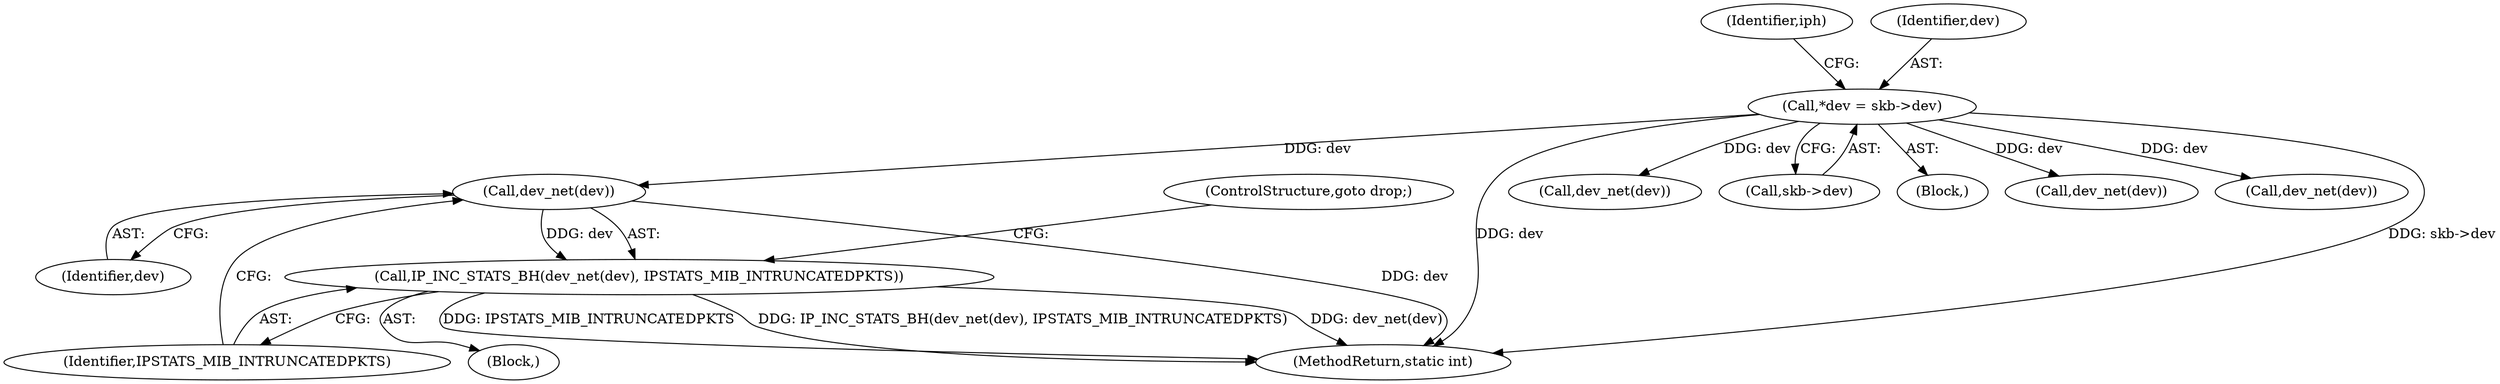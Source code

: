 digraph "0_linux_f8e9881c2aef1e982e5abc25c046820cd0b7cf64@pointer" {
"1000177" [label="(Call,dev_net(dev))"];
"1000109" [label="(Call,*dev = skb->dev)"];
"1000176" [label="(Call,IP_INC_STATS_BH(dev_net(dev), IPSTATS_MIB_INTRUNCATEDPKTS))"];
"1000116" [label="(Identifier,iph)"];
"1000109" [label="(Call,*dev = skb->dev)"];
"1000268" [label="(MethodReturn,static int)"];
"1000177" [label="(Call,dev_net(dev))"];
"1000176" [label="(Call,IP_INC_STATS_BH(dev_net(dev), IPSTATS_MIB_INTRUNCATEDPKTS))"];
"1000230" [label="(Call,dev_net(dev))"];
"1000180" [label="(ControlStructure,goto drop;)"];
"1000179" [label="(Identifier,IPSTATS_MIB_INTRUNCATEDPKTS)"];
"1000111" [label="(Call,skb->dev)"];
"1000105" [label="(Block,)"];
"1000110" [label="(Identifier,dev)"];
"1000261" [label="(Call,dev_net(dev))"];
"1000175" [label="(Block,)"];
"1000197" [label="(Call,dev_net(dev))"];
"1000178" [label="(Identifier,dev)"];
"1000177" -> "1000176"  [label="AST: "];
"1000177" -> "1000178"  [label="CFG: "];
"1000178" -> "1000177"  [label="AST: "];
"1000179" -> "1000177"  [label="CFG: "];
"1000177" -> "1000268"  [label="DDG: dev"];
"1000177" -> "1000176"  [label="DDG: dev"];
"1000109" -> "1000177"  [label="DDG: dev"];
"1000109" -> "1000105"  [label="AST: "];
"1000109" -> "1000111"  [label="CFG: "];
"1000110" -> "1000109"  [label="AST: "];
"1000111" -> "1000109"  [label="AST: "];
"1000116" -> "1000109"  [label="CFG: "];
"1000109" -> "1000268"  [label="DDG: dev"];
"1000109" -> "1000268"  [label="DDG: skb->dev"];
"1000109" -> "1000197"  [label="DDG: dev"];
"1000109" -> "1000230"  [label="DDG: dev"];
"1000109" -> "1000261"  [label="DDG: dev"];
"1000176" -> "1000175"  [label="AST: "];
"1000176" -> "1000179"  [label="CFG: "];
"1000179" -> "1000176"  [label="AST: "];
"1000180" -> "1000176"  [label="CFG: "];
"1000176" -> "1000268"  [label="DDG: IPSTATS_MIB_INTRUNCATEDPKTS"];
"1000176" -> "1000268"  [label="DDG: IP_INC_STATS_BH(dev_net(dev), IPSTATS_MIB_INTRUNCATEDPKTS)"];
"1000176" -> "1000268"  [label="DDG: dev_net(dev)"];
}
